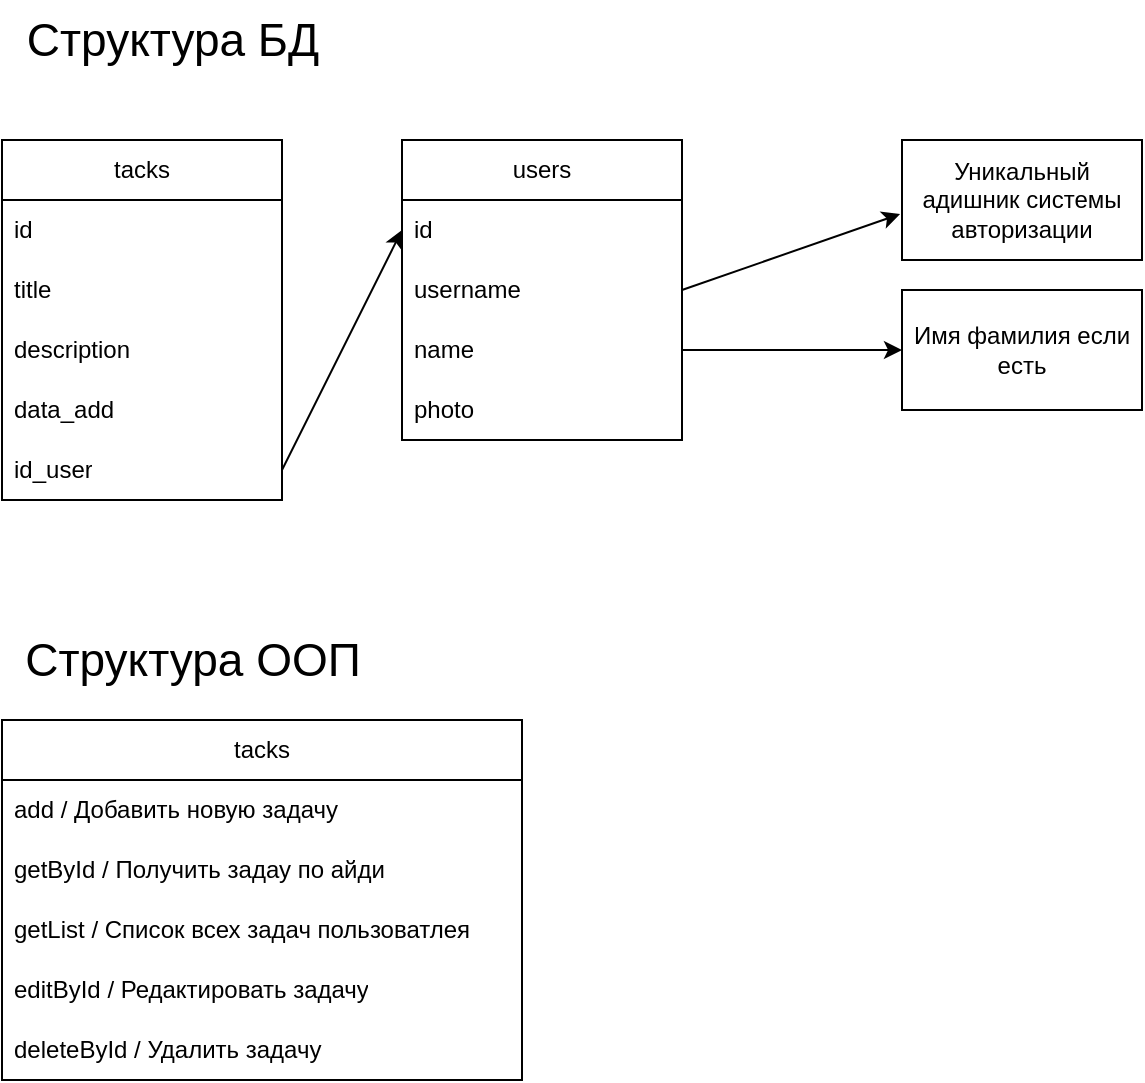 <mxfile>
    <diagram id="qB7_1-ZwaY41T0S_a8mY" name="Db">
        <mxGraphModel dx="1090" dy="787" grid="1" gridSize="10" guides="1" tooltips="1" connect="1" arrows="1" fold="1" page="1" pageScale="1" pageWidth="827" pageHeight="1169" math="0" shadow="0">
            <root>
                <mxCell id="0"/>
                <mxCell id="1" parent="0"/>
                <mxCell id="p7_WwTFV296BdYuLMu8M-1" value="tacks" style="swimlane;fontStyle=0;childLayout=stackLayout;horizontal=1;startSize=30;horizontalStack=0;resizeParent=1;resizeParentMax=0;resizeLast=0;collapsible=1;marginBottom=0;whiteSpace=wrap;html=1;" vertex="1" parent="1">
                    <mxGeometry x="30" y="360" width="140" height="180" as="geometry"/>
                </mxCell>
                <mxCell id="p7_WwTFV296BdYuLMu8M-2" value="id" style="text;strokeColor=none;fillColor=none;align=left;verticalAlign=middle;spacingLeft=4;spacingRight=4;overflow=hidden;points=[[0,0.5],[1,0.5]];portConstraint=eastwest;rotatable=0;whiteSpace=wrap;html=1;" vertex="1" parent="p7_WwTFV296BdYuLMu8M-1">
                    <mxGeometry y="30" width="140" height="30" as="geometry"/>
                </mxCell>
                <mxCell id="p7_WwTFV296BdYuLMu8M-3" value="title" style="text;strokeColor=none;fillColor=none;align=left;verticalAlign=middle;spacingLeft=4;spacingRight=4;overflow=hidden;points=[[0,0.5],[1,0.5]];portConstraint=eastwest;rotatable=0;whiteSpace=wrap;html=1;" vertex="1" parent="p7_WwTFV296BdYuLMu8M-1">
                    <mxGeometry y="60" width="140" height="30" as="geometry"/>
                </mxCell>
                <mxCell id="p7_WwTFV296BdYuLMu8M-4" value="description" style="text;strokeColor=none;fillColor=none;align=left;verticalAlign=middle;spacingLeft=4;spacingRight=4;overflow=hidden;points=[[0,0.5],[1,0.5]];portConstraint=eastwest;rotatable=0;whiteSpace=wrap;html=1;" vertex="1" parent="p7_WwTFV296BdYuLMu8M-1">
                    <mxGeometry y="90" width="140" height="30" as="geometry"/>
                </mxCell>
                <mxCell id="p7_WwTFV296BdYuLMu8M-7" value="data_add" style="text;strokeColor=none;fillColor=none;align=left;verticalAlign=middle;spacingLeft=4;spacingRight=4;overflow=hidden;points=[[0,0.5],[1,0.5]];portConstraint=eastwest;rotatable=0;whiteSpace=wrap;html=1;" vertex="1" parent="p7_WwTFV296BdYuLMu8M-1">
                    <mxGeometry y="120" width="140" height="30" as="geometry"/>
                </mxCell>
                <mxCell id="p7_WwTFV296BdYuLMu8M-8" value="id_user" style="text;strokeColor=none;fillColor=none;align=left;verticalAlign=middle;spacingLeft=4;spacingRight=4;overflow=hidden;points=[[0,0.5],[1,0.5]];portConstraint=eastwest;rotatable=0;whiteSpace=wrap;html=1;" vertex="1" parent="p7_WwTFV296BdYuLMu8M-1">
                    <mxGeometry y="150" width="140" height="30" as="geometry"/>
                </mxCell>
                <mxCell id="p7_WwTFV296BdYuLMu8M-9" value="users" style="swimlane;fontStyle=0;childLayout=stackLayout;horizontal=1;startSize=30;horizontalStack=0;resizeParent=1;resizeParentMax=0;resizeLast=0;collapsible=1;marginBottom=0;whiteSpace=wrap;html=1;" vertex="1" parent="1">
                    <mxGeometry x="230" y="360" width="140" height="150" as="geometry"/>
                </mxCell>
                <mxCell id="p7_WwTFV296BdYuLMu8M-10" value="id" style="text;strokeColor=none;fillColor=none;align=left;verticalAlign=middle;spacingLeft=4;spacingRight=4;overflow=hidden;points=[[0,0.5],[1,0.5]];portConstraint=eastwest;rotatable=0;whiteSpace=wrap;html=1;" vertex="1" parent="p7_WwTFV296BdYuLMu8M-9">
                    <mxGeometry y="30" width="140" height="30" as="geometry"/>
                </mxCell>
                <mxCell id="p7_WwTFV296BdYuLMu8M-11" value="username" style="text;strokeColor=none;fillColor=none;align=left;verticalAlign=middle;spacingLeft=4;spacingRight=4;overflow=hidden;points=[[0,0.5],[1,0.5]];portConstraint=eastwest;rotatable=0;whiteSpace=wrap;html=1;" vertex="1" parent="p7_WwTFV296BdYuLMu8M-9">
                    <mxGeometry y="60" width="140" height="30" as="geometry"/>
                </mxCell>
                <mxCell id="p7_WwTFV296BdYuLMu8M-12" value="name" style="text;strokeColor=none;fillColor=none;align=left;verticalAlign=middle;spacingLeft=4;spacingRight=4;overflow=hidden;points=[[0,0.5],[1,0.5]];portConstraint=eastwest;rotatable=0;whiteSpace=wrap;html=1;" vertex="1" parent="p7_WwTFV296BdYuLMu8M-9">
                    <mxGeometry y="90" width="140" height="30" as="geometry"/>
                </mxCell>
                <mxCell id="YJdR36JkWQ3VEjK8qTZI-1" value="photo" style="text;strokeColor=none;fillColor=none;align=left;verticalAlign=middle;spacingLeft=4;spacingRight=4;overflow=hidden;points=[[0,0.5],[1,0.5]];portConstraint=eastwest;rotatable=0;whiteSpace=wrap;html=1;" vertex="1" parent="p7_WwTFV296BdYuLMu8M-9">
                    <mxGeometry y="120" width="140" height="30" as="geometry"/>
                </mxCell>
                <mxCell id="p7_WwTFV296BdYuLMu8M-13" style="edgeStyle=none;html=1;exitX=1;exitY=0.5;exitDx=0;exitDy=0;entryX=0;entryY=0.5;entryDx=0;entryDy=0;" edge="1" parent="1" source="p7_WwTFV296BdYuLMu8M-8" target="p7_WwTFV296BdYuLMu8M-10">
                    <mxGeometry relative="1" as="geometry"/>
                </mxCell>
                <mxCell id="p7_WwTFV296BdYuLMu8M-18" value="Уникальный адишник системы авторизации" style="whiteSpace=wrap;html=1;" vertex="1" parent="1">
                    <mxGeometry x="480" y="360" width="120" height="60" as="geometry"/>
                </mxCell>
                <mxCell id="p7_WwTFV296BdYuLMu8M-19" style="edgeStyle=none;html=1;entryX=-0.008;entryY=0.617;entryDx=0;entryDy=0;entryPerimeter=0;exitX=1;exitY=0.5;exitDx=0;exitDy=0;" edge="1" parent="1" source="p7_WwTFV296BdYuLMu8M-11" target="p7_WwTFV296BdYuLMu8M-18">
                    <mxGeometry relative="1" as="geometry"/>
                </mxCell>
                <mxCell id="p7_WwTFV296BdYuLMu8M-21" value="Имя фамилия если есть" style="whiteSpace=wrap;html=1;" vertex="1" parent="1">
                    <mxGeometry x="480" y="435" width="120" height="60" as="geometry"/>
                </mxCell>
                <mxCell id="p7_WwTFV296BdYuLMu8M-22" style="edgeStyle=none;html=1;entryX=0;entryY=0.5;entryDx=0;entryDy=0;exitX=1;exitY=0.5;exitDx=0;exitDy=0;" edge="1" parent="1" source="p7_WwTFV296BdYuLMu8M-12" target="p7_WwTFV296BdYuLMu8M-21">
                    <mxGeometry relative="1" as="geometry"/>
                </mxCell>
                <mxCell id="wJqSsDBiHtMMwJeEFy1s-1" value="&lt;font style=&quot;font-size: 23px;&quot;&gt;Структура БД&lt;/font&gt;" style="text;html=1;align=center;verticalAlign=middle;resizable=0;points=[];autosize=1;strokeColor=none;fillColor=none;" vertex="1" parent="1">
                    <mxGeometry x="30" y="290" width="170" height="40" as="geometry"/>
                </mxCell>
                <mxCell id="wJqSsDBiHtMMwJeEFy1s-2" value="&lt;font style=&quot;font-size: 23px;&quot;&gt;Структура ООП&lt;/font&gt;" style="text;html=1;align=center;verticalAlign=middle;resizable=0;points=[];autosize=1;strokeColor=none;fillColor=none;" vertex="1" parent="1">
                    <mxGeometry x="30" y="600" width="190" height="40" as="geometry"/>
                </mxCell>
                <mxCell id="wJqSsDBiHtMMwJeEFy1s-3" value="tacks" style="swimlane;fontStyle=0;childLayout=stackLayout;horizontal=1;startSize=30;horizontalStack=0;resizeParent=1;resizeParentMax=0;resizeLast=0;collapsible=1;marginBottom=0;whiteSpace=wrap;html=1;" vertex="1" parent="1">
                    <mxGeometry x="30" y="650" width="260" height="180" as="geometry"/>
                </mxCell>
                <mxCell id="wJqSsDBiHtMMwJeEFy1s-8" value="add / Добавить новую задачу" style="text;strokeColor=none;fillColor=none;align=left;verticalAlign=middle;spacingLeft=4;spacingRight=4;overflow=hidden;points=[[0,0.5],[1,0.5]];portConstraint=eastwest;rotatable=0;whiteSpace=wrap;html=1;" vertex="1" parent="wJqSsDBiHtMMwJeEFy1s-3">
                    <mxGeometry y="30" width="260" height="30" as="geometry"/>
                </mxCell>
                <mxCell id="wJqSsDBiHtMMwJeEFy1s-9" value="getById / Получить задау по айди" style="text;strokeColor=none;fillColor=none;align=left;verticalAlign=middle;spacingLeft=4;spacingRight=4;overflow=hidden;points=[[0,0.5],[1,0.5]];portConstraint=eastwest;rotatable=0;whiteSpace=wrap;html=1;" vertex="1" parent="wJqSsDBiHtMMwJeEFy1s-3">
                    <mxGeometry y="60" width="260" height="30" as="geometry"/>
                </mxCell>
                <mxCell id="wJqSsDBiHtMMwJeEFy1s-10" value="getList / Список всех задач пользоватлея" style="text;strokeColor=none;fillColor=none;align=left;verticalAlign=middle;spacingLeft=4;spacingRight=4;overflow=hidden;points=[[0,0.5],[1,0.5]];portConstraint=eastwest;rotatable=0;whiteSpace=wrap;html=1;" vertex="1" parent="wJqSsDBiHtMMwJeEFy1s-3">
                    <mxGeometry y="90" width="260" height="30" as="geometry"/>
                </mxCell>
                <mxCell id="wJqSsDBiHtMMwJeEFy1s-11" value="editById / Редактировать задачу" style="text;strokeColor=none;fillColor=none;align=left;verticalAlign=middle;spacingLeft=4;spacingRight=4;overflow=hidden;points=[[0,0.5],[1,0.5]];portConstraint=eastwest;rotatable=0;whiteSpace=wrap;html=1;" vertex="1" parent="wJqSsDBiHtMMwJeEFy1s-3">
                    <mxGeometry y="120" width="260" height="30" as="geometry"/>
                </mxCell>
                <mxCell id="wJqSsDBiHtMMwJeEFy1s-12" value="deleteById / Удалить задачу" style="text;strokeColor=none;fillColor=none;align=left;verticalAlign=middle;spacingLeft=4;spacingRight=4;overflow=hidden;points=[[0,0.5],[1,0.5]];portConstraint=eastwest;rotatable=0;whiteSpace=wrap;html=1;" vertex="1" parent="wJqSsDBiHtMMwJeEFy1s-3">
                    <mxGeometry y="150" width="260" height="30" as="geometry"/>
                </mxCell>
            </root>
        </mxGraphModel>
    </diagram>
    <diagram id="sMZ3bmqZWzdpbVZdH3U9" name="UI(main)">
        <mxGraphModel dx="1090" dy="787" grid="1" gridSize="10" guides="1" tooltips="1" connect="1" arrows="1" fold="1" page="1" pageScale="1" pageWidth="827" pageHeight="1169" math="0" shadow="0">
            <root>
                <mxCell id="0"/>
                <mxCell id="1" parent="0"/>
                <mxCell id="rPJr6iT-sZOP7stohRm4-1" value="" style="whiteSpace=wrap;html=1;" vertex="1" parent="1">
                    <mxGeometry x="50" y="230" width="740" height="120" as="geometry"/>
                </mxCell>
                <mxCell id="rPJr6iT-sZOP7stohRm4-2" value="Названия" style="text;html=1;align=center;verticalAlign=middle;resizable=0;points=[];autosize=1;strokeColor=none;fillColor=none;" vertex="1" parent="1">
                    <mxGeometry x="60" y="240" width="80" height="30" as="geometry"/>
                </mxCell>
                <mxCell id="rPJr6iT-sZOP7stohRm4-3" value="Описание" style="text;html=1;align=center;verticalAlign=middle;resizable=0;points=[];autosize=1;strokeColor=none;fillColor=none;" vertex="1" parent="1">
                    <mxGeometry x="60" y="260" width="80" height="30" as="geometry"/>
                </mxCell>
                <mxCell id="rPJr6iT-sZOP7stohRm4-4" value="Добавить" style="whiteSpace=wrap;html=1;fillColor=#d5e8d4;strokeColor=#82b366;" vertex="1" parent="1">
                    <mxGeometry x="70" y="300" width="120" height="30" as="geometry"/>
                </mxCell>
                <mxCell id="rPJr6iT-sZOP7stohRm4-6" value="" style="whiteSpace=wrap;html=1;" vertex="1" parent="1">
                    <mxGeometry x="50" y="420" width="740" height="80" as="geometry"/>
                </mxCell>
                <mxCell id="rPJr6iT-sZOP7stohRm4-8" value="Названия" style="text;html=1;align=center;verticalAlign=middle;resizable=0;points=[];autosize=1;strokeColor=none;fillColor=none;" vertex="1" parent="1">
                    <mxGeometry x="100" y="420" width="80" height="30" as="geometry"/>
                </mxCell>
                <mxCell id="rPJr6iT-sZOP7stohRm4-9" value="Описание" style="text;html=1;align=center;verticalAlign=middle;resizable=0;points=[];autosize=1;strokeColor=none;fillColor=none;" vertex="1" parent="1">
                    <mxGeometry x="100" y="445" width="80" height="30" as="geometry"/>
                </mxCell>
                <mxCell id="rPJr6iT-sZOP7stohRm4-10" value="редактировать" style="whiteSpace=wrap;html=1;" vertex="1" parent="1">
                    <mxGeometry x="580" y="446" width="90" height="30" as="geometry"/>
                </mxCell>
                <mxCell id="rPJr6iT-sZOP7stohRm4-11" value="" style="html=1;verticalLabelPosition=bottom;labelBackgroundColor=#ffffff;verticalAlign=top;shadow=0;dashed=0;strokeWidth=2;shape=mxgraph.ios7.misc.select;fillColor=#0080f0;strokeColor=#ffffff;sketch=0;" vertex="1" parent="1">
                    <mxGeometry x="70" y="445" width="30" height="32" as="geometry"/>
                </mxCell>
                <mxCell id="rPJr6iT-sZOP7stohRm4-13" value="Удалить" style="whiteSpace=wrap;html=1;" vertex="1" parent="1">
                    <mxGeometry x="680" y="447" width="70" height="30" as="geometry"/>
                </mxCell>
                <mxCell id="rPJr6iT-sZOP7stohRm4-14" value="Дата добавления" style="text;html=1;align=center;verticalAlign=middle;resizable=0;points=[];autosize=1;strokeColor=none;fillColor=none;" vertex="1" parent="1">
                    <mxGeometry x="100" y="470" width="120" height="30" as="geometry"/>
                </mxCell>
                <mxCell id="rPJr6iT-sZOP7stohRm4-15" value="&lt;font style=&quot;font-size: 21px;&quot;&gt;Список всех задач&lt;/font&gt;" style="text;html=1;align=center;verticalAlign=middle;resizable=0;points=[];autosize=1;strokeColor=none;fillColor=none;" vertex="1" parent="1">
                    <mxGeometry x="50" y="380" width="200" height="40" as="geometry"/>
                </mxCell>
                <mxCell id="rPJr6iT-sZOP7stohRm4-16" value="&lt;font style=&quot;font-size: 21px;&quot;&gt;Добавить новую задачу&lt;/font&gt;" style="text;html=1;align=center;verticalAlign=middle;resizable=0;points=[];autosize=1;strokeColor=none;fillColor=none;" vertex="1" parent="1">
                    <mxGeometry x="50" y="190" width="250" height="40" as="geometry"/>
                </mxCell>
                <mxCell id="rPJr6iT-sZOP7stohRm4-17" value="" style="whiteSpace=wrap;html=1;" vertex="1" parent="1">
                    <mxGeometry x="50" y="510" width="740" height="80" as="geometry"/>
                </mxCell>
                <mxCell id="rPJr6iT-sZOP7stohRm4-18" value="Названия" style="text;html=1;align=center;verticalAlign=middle;resizable=0;points=[];autosize=1;strokeColor=none;fillColor=none;" vertex="1" parent="1">
                    <mxGeometry x="100" y="510" width="80" height="30" as="geometry"/>
                </mxCell>
                <mxCell id="rPJr6iT-sZOP7stohRm4-19" value="Описание" style="text;html=1;align=center;verticalAlign=middle;resizable=0;points=[];autosize=1;strokeColor=none;fillColor=none;" vertex="1" parent="1">
                    <mxGeometry x="100" y="535" width="80" height="30" as="geometry"/>
                </mxCell>
                <mxCell id="rPJr6iT-sZOP7stohRm4-20" value="редактировать" style="whiteSpace=wrap;html=1;" vertex="1" parent="1">
                    <mxGeometry x="580" y="536" width="90" height="30" as="geometry"/>
                </mxCell>
                <mxCell id="rPJr6iT-sZOP7stohRm4-21" value="" style="html=1;verticalLabelPosition=bottom;labelBackgroundColor=#ffffff;verticalAlign=top;shadow=0;dashed=0;strokeWidth=2;shape=mxgraph.ios7.misc.select;fillColor=#0080f0;strokeColor=#ffffff;sketch=0;" vertex="1" parent="1">
                    <mxGeometry x="70" y="535" width="30" height="32" as="geometry"/>
                </mxCell>
                <mxCell id="rPJr6iT-sZOP7stohRm4-22" value="Удалить" style="whiteSpace=wrap;html=1;" vertex="1" parent="1">
                    <mxGeometry x="680" y="537" width="70" height="30" as="geometry"/>
                </mxCell>
                <mxCell id="rPJr6iT-sZOP7stohRm4-23" value="Дата добавления" style="text;html=1;align=center;verticalAlign=middle;resizable=0;points=[];autosize=1;strokeColor=none;fillColor=none;" vertex="1" parent="1">
                    <mxGeometry x="100" y="560" width="120" height="30" as="geometry"/>
                </mxCell>
                <mxCell id="rPJr6iT-sZOP7stohRm4-24" value="" style="whiteSpace=wrap;html=1;fillColor=#d5e8d4;strokeColor=#82b366;" vertex="1" parent="1">
                    <mxGeometry x="50" y="600" width="740" height="80" as="geometry"/>
                </mxCell>
                <mxCell id="rPJr6iT-sZOP7stohRm4-25" value="Названия" style="text;html=1;align=center;verticalAlign=middle;resizable=0;points=[];autosize=1;strokeColor=none;fillColor=none;" vertex="1" parent="1">
                    <mxGeometry x="100" y="600" width="80" height="30" as="geometry"/>
                </mxCell>
                <mxCell id="rPJr6iT-sZOP7stohRm4-26" value="Описание" style="text;html=1;align=center;verticalAlign=middle;resizable=0;points=[];autosize=1;strokeColor=none;fillColor=none;" vertex="1" parent="1">
                    <mxGeometry x="100" y="625" width="80" height="30" as="geometry"/>
                </mxCell>
                <mxCell id="rPJr6iT-sZOP7stohRm4-27" value="редактировать" style="whiteSpace=wrap;html=1;" vertex="1" parent="1">
                    <mxGeometry x="580" y="626" width="90" height="30" as="geometry"/>
                </mxCell>
                <mxCell id="rPJr6iT-sZOP7stohRm4-28" value="" style="html=1;verticalLabelPosition=bottom;labelBackgroundColor=#ffffff;verticalAlign=top;shadow=0;dashed=0;strokeWidth=2;shape=mxgraph.ios7.misc.select;fillColor=#0080f0;strokeColor=#ffffff;sketch=0;" vertex="1" parent="1">
                    <mxGeometry x="70" y="625" width="30" height="32" as="geometry"/>
                </mxCell>
                <mxCell id="rPJr6iT-sZOP7stohRm4-29" value="Удалить" style="whiteSpace=wrap;html=1;" vertex="1" parent="1">
                    <mxGeometry x="680" y="627" width="70" height="30" as="geometry"/>
                </mxCell>
                <mxCell id="rPJr6iT-sZOP7stohRm4-30" value="Дата добавления" style="text;html=1;align=center;verticalAlign=middle;resizable=0;points=[];autosize=1;strokeColor=none;fillColor=none;" vertex="1" parent="1">
                    <mxGeometry x="100" y="650" width="120" height="30" as="geometry"/>
                </mxCell>
                <mxCell id="SpATgMjYR0HLizh0WXKW-1" value="Меню сайта" style="whiteSpace=wrap;html=1;" vertex="1" parent="1">
                    <mxGeometry x="50" y="50" width="750" height="40" as="geometry"/>
                </mxCell>
                <mxCell id="SpATgMjYR0HLizh0WXKW-4" style="edgeStyle=none;html=1;exitX=0.5;exitY=1;exitDx=0;exitDy=0;entryX=0.75;entryY=0;entryDx=0;entryDy=0;" edge="1" parent="1" source="SpATgMjYR0HLizh0WXKW-2" target="SpATgMjYR0HLizh0WXKW-3">
                    <mxGeometry relative="1" as="geometry"/>
                </mxCell>
                <mxCell id="SpATgMjYR0HLizh0WXKW-2" value="" style="ellipse;whiteSpace=wrap;html=1;" vertex="1" parent="1">
                    <mxGeometry x="760" y="55" width="30" height="30" as="geometry"/>
                </mxCell>
                <mxCell id="SpATgMjYR0HLizh0WXKW-3" value="Выйти" style="rounded=0;whiteSpace=wrap;html=1;" vertex="1" parent="1">
                    <mxGeometry x="680" y="100" width="120" height="30" as="geometry"/>
                </mxCell>
                <mxCell id="5t_lrZVTskuhXKXgIqAl-1" value="Уведомления (Задача удалена)" style="whiteSpace=wrap;html=1;fillColor=#fff2cc;strokeColor=#d6b656;" vertex="1" parent="1">
                    <mxGeometry x="50" y="150" width="750" height="30" as="geometry"/>
                </mxCell>
            </root>
        </mxGraphModel>
    </diagram>
    <diagram id="Bv2XMHT9btEJP2RIZO_V" name="UI(Edit)">
        <mxGraphModel dx="1090" dy="787" grid="1" gridSize="10" guides="1" tooltips="1" connect="1" arrows="1" fold="1" page="1" pageScale="1" pageWidth="827" pageHeight="1169" math="0" shadow="0">
            <root>
                <mxCell id="0"/>
                <mxCell id="1" parent="0"/>
                <mxCell id="oqIQgOX1eVm6_Mske9GG-5" value="" style="html=1;verticalLabelPosition=bottom;labelBackgroundColor=#ffffff;verticalAlign=top;shadow=0;dashed=0;strokeWidth=2;shape=mxgraph.ios7.misc.select;fillColor=#0080f0;strokeColor=#ffffff;sketch=0;" vertex="1" parent="1">
                    <mxGeometry x="50" y="144" width="30" height="32" as="geometry"/>
                </mxCell>
                <mxCell id="oqIQgOX1eVm6_Mske9GG-6" value="Удалить" style="whiteSpace=wrap;html=1;" vertex="1" parent="1">
                    <mxGeometry x="710" y="130" width="70" height="60" as="geometry"/>
                </mxCell>
                <mxCell id="oqIQgOX1eVm6_Mske9GG-8" value="названия задачи" style="whiteSpace=wrap;html=1;" vertex="1" parent="1">
                    <mxGeometry x="94" y="130" width="596" height="60" as="geometry"/>
                </mxCell>
                <mxCell id="oqIQgOX1eVm6_Mske9GG-9" value="Описание задачи" style="whiteSpace=wrap;html=1;" vertex="1" parent="1">
                    <mxGeometry x="40" y="200" width="740" height="210" as="geometry"/>
                </mxCell>
                <mxCell id="oqIQgOX1eVm6_Mske9GG-10" value="Дата добавления" style="whiteSpace=wrap;html=1;" vertex="1" parent="1">
                    <mxGeometry x="40" y="420" width="150" height="40" as="geometry"/>
                </mxCell>
                <mxCell id="oqIQgOX1eVm6_Mske9GG-11" value="&lt;font style=&quot;font-size: 27px;&quot;&gt;Страница редактирования задачи&lt;/font&gt;" style="text;html=1;align=center;verticalAlign=middle;resizable=0;points=[];autosize=1;strokeColor=none;fillColor=none;" vertex="1" parent="1">
                    <mxGeometry x="40" y="30" width="450" height="50" as="geometry"/>
                </mxCell>
                <mxCell id="oqIQgOX1eVm6_Mske9GG-12" value="Сохранить изменения" style="whiteSpace=wrap;html=1;" vertex="1" parent="1">
                    <mxGeometry x="500" y="420" width="280" height="40" as="geometry"/>
                </mxCell>
                <mxCell id="oqIQgOX1eVm6_Mske9GG-14" value="Если данные в форме не редактируемые, кнопка сохранить не активная" style="text;html=1;align=center;verticalAlign=middle;resizable=0;points=[];autosize=1;strokeColor=none;fillColor=none;" vertex="1" parent="1">
                    <mxGeometry x="40" y="550" width="430" height="30" as="geometry"/>
                </mxCell>
                <mxCell id="oqIQgOX1eVm6_Mske9GG-15" value="Если форма была изменена, то кнопка сохранить активная" style="text;html=1;align=center;verticalAlign=middle;resizable=0;points=[];autosize=1;strokeColor=none;fillColor=none;" vertex="1" parent="1">
                    <mxGeometry x="40" y="570" width="360" height="30" as="geometry"/>
                </mxCell>
                <mxCell id="-znAsuW_RiMf48xRqwcB-1" value="При нажатии на кнаопку удалить, нужно сделать подтвержения действия" style="text;html=1;align=center;verticalAlign=middle;resizable=0;points=[];autosize=1;strokeColor=none;fillColor=none;" vertex="1" parent="1">
                    <mxGeometry x="40" y="608" width="430" height="30" as="geometry"/>
                </mxCell>
                <mxCell id="-znAsuW_RiMf48xRqwcB-2" value="И если подтверждения есть, то задача удаляеться и происходит перенаправления на главную страницу" style="text;html=1;align=center;verticalAlign=middle;resizable=0;points=[];autosize=1;strokeColor=none;fillColor=none;" vertex="1" parent="1">
                    <mxGeometry x="40" y="630" width="610" height="30" as="geometry"/>
                </mxCell>
                <mxCell id="-znAsuW_RiMf48xRqwcB-3" value="Отображаеться панель, для уведомления (Задача удалена )" style="text;html=1;align=center;verticalAlign=middle;resizable=0;points=[];autosize=1;strokeColor=none;fillColor=none;" vertex="1" parent="1">
                    <mxGeometry x="40" y="650" width="360" height="30" as="geometry"/>
                </mxCell>
            </root>
        </mxGraphModel>
    </diagram>
</mxfile>